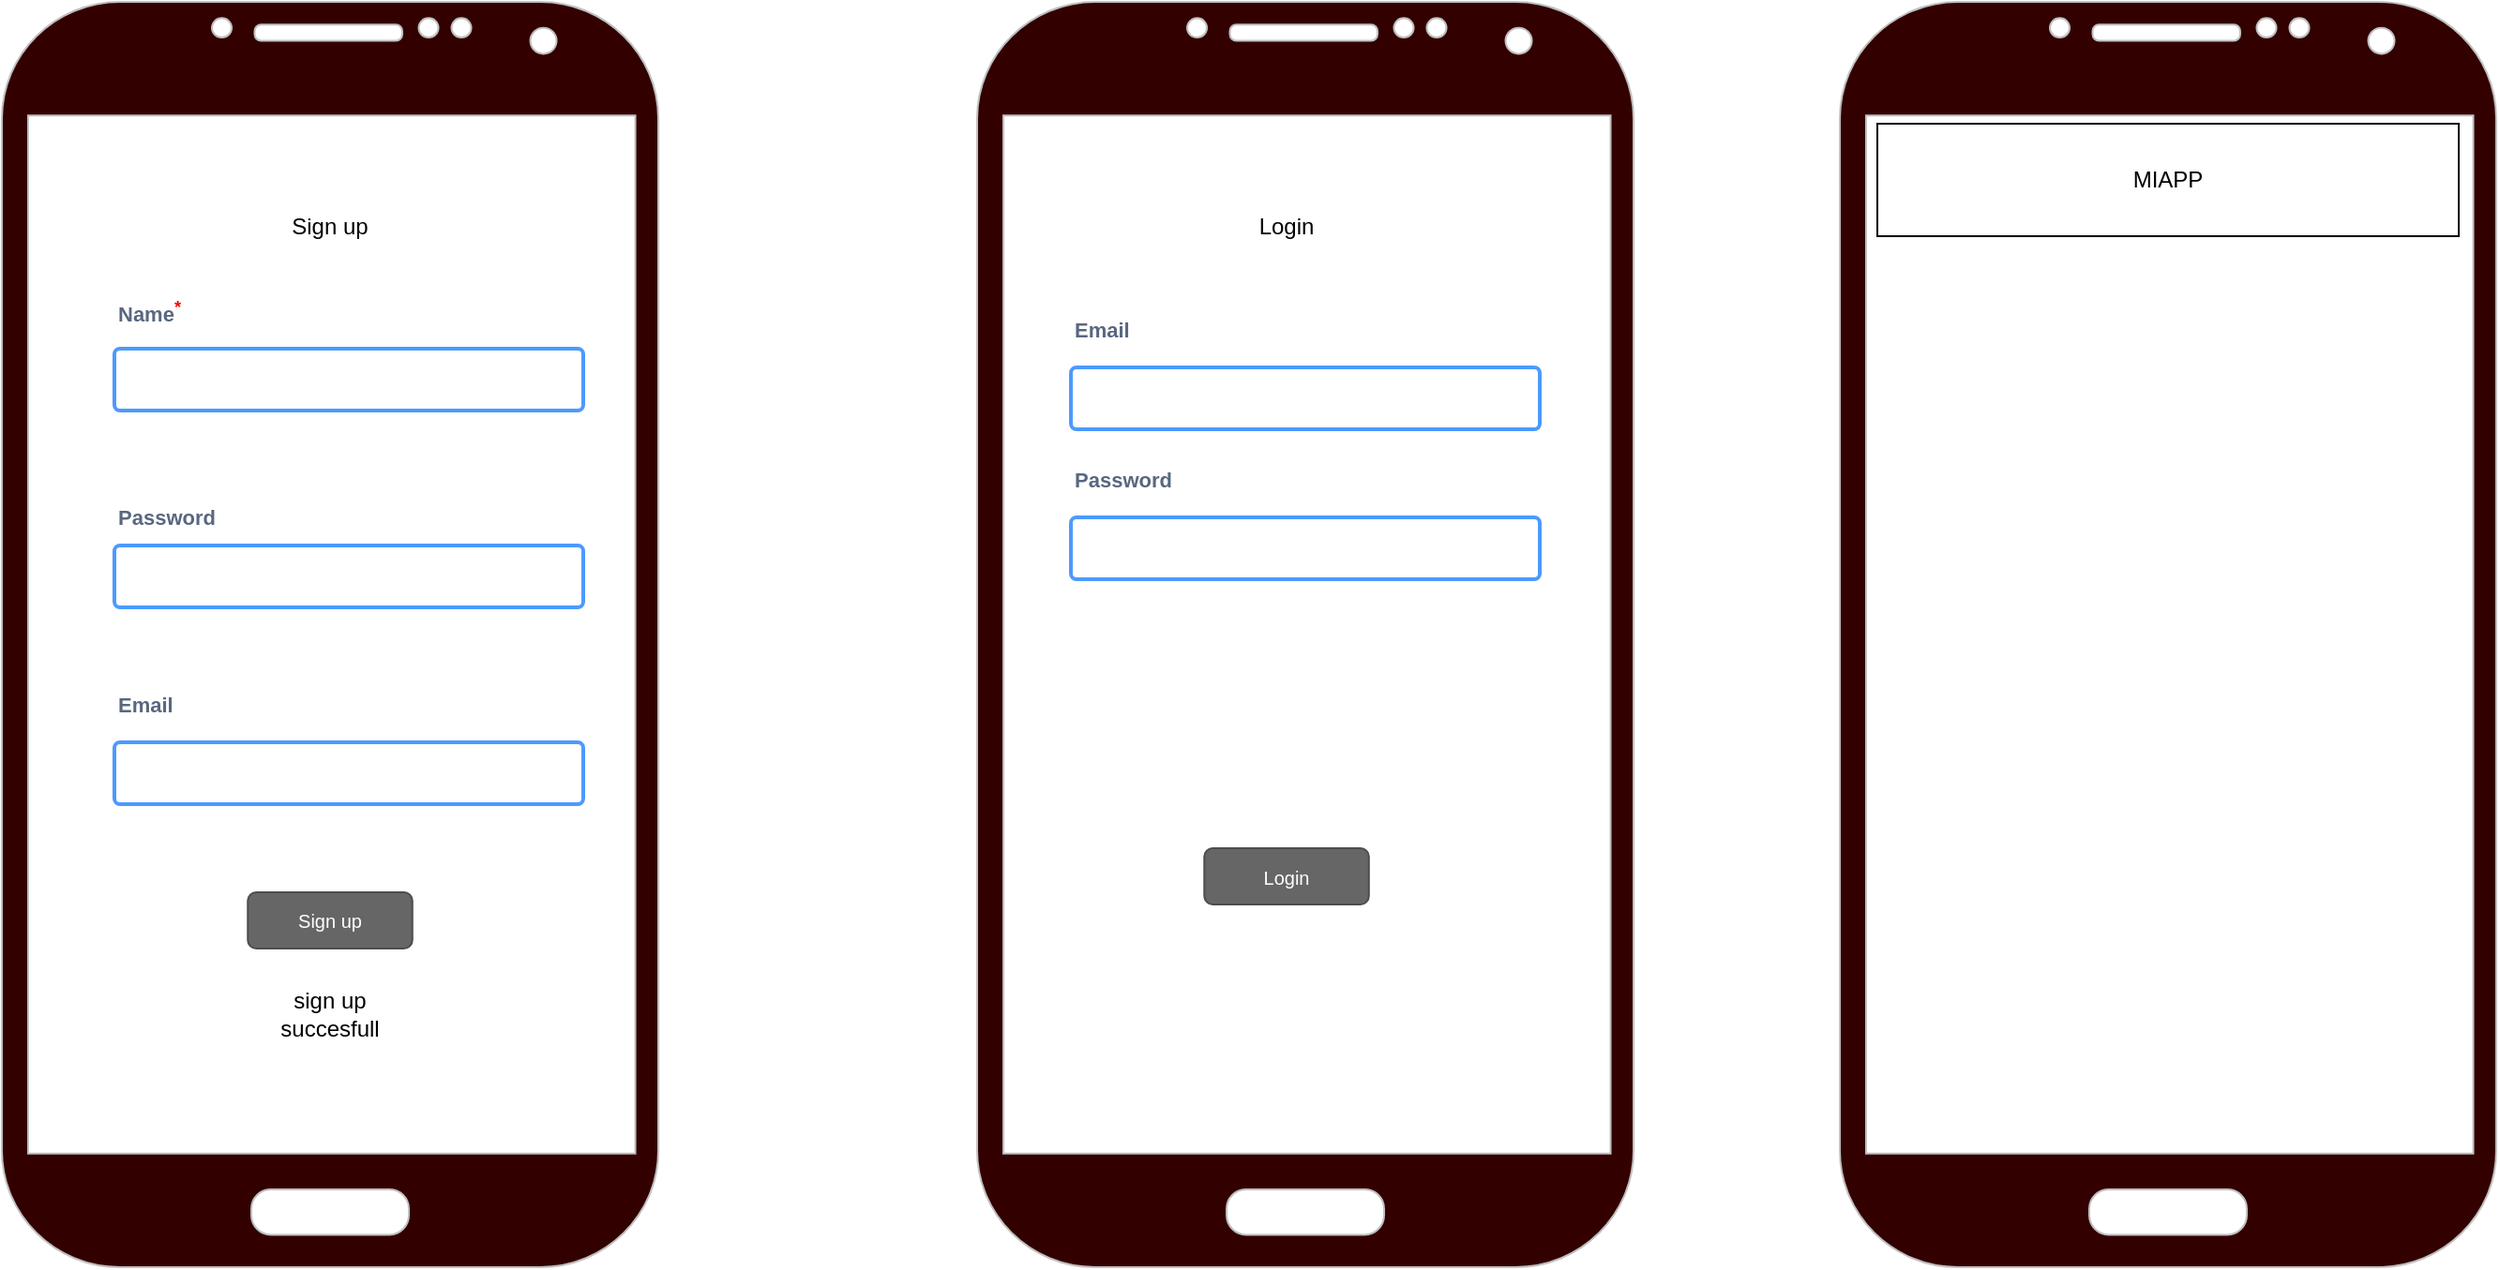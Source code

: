 <mxfile version="26.0.16" pages="2">
  <diagram id="jePEmirGJjCFWZgr9R77" name="register">
    <mxGraphModel dx="1257" dy="666" grid="1" gridSize="10" guides="1" tooltips="1" connect="1" arrows="1" fold="1" page="1" pageScale="1" pageWidth="827" pageHeight="1169" math="0" shadow="0">
      <root>
        <mxCell id="0" />
        <mxCell id="1" parent="0" />
        <mxCell id="0oU7VvRD6Vdt0wbhsqFe-1" value="" style="verticalLabelPosition=bottom;verticalAlign=top;html=1;shadow=0;dashed=0;strokeWidth=1;shape=mxgraph.android.phone2;strokeColor=#c0c0c0;fillColor=light-dark(#330000,var(--ge-dark-color, #121212));" parent="1" vertex="1">
          <mxGeometry x="270.01" y="15" width="350" height="675" as="geometry" />
        </mxCell>
        <mxCell id="I4vPnrvsCS4YJN09SwZR-1" value="Sign up" style="rounded=1;html=1;shadow=0;dashed=0;whiteSpace=wrap;fontSize=10;fillColor=#666666;align=center;strokeColor=#4D4D4D;fontColor=#ffffff;" parent="1" vertex="1">
          <mxGeometry x="401.13" y="490" width="87.75" height="30" as="geometry" />
        </mxCell>
        <mxCell id="I4vPnrvsCS4YJN09SwZR-2" value="Name&lt;sup&gt;&lt;font color=&quot;#ff0000&quot;&gt;*&lt;/font&gt;&lt;/sup&gt;" style="fillColor=none;strokeColor=none;html=1;fontSize=11;fontStyle=0;align=left;fontColor=#596780;fontStyle=1;fontSize=11" parent="1" vertex="1">
          <mxGeometry x="330" y="170" width="240" height="20" as="geometry" />
        </mxCell>
        <mxCell id="I4vPnrvsCS4YJN09SwZR-3" value="" style="rounded=1;arcSize=9;align=left;spacingLeft=5;strokeColor=#4C9AFF;html=1;strokeWidth=2;fontSize=12" parent="1" vertex="1">
          <mxGeometry x="330" y="200" width="250" height="33" as="geometry" />
        </mxCell>
        <mxCell id="I4vPnrvsCS4YJN09SwZR-4" value="Password" style="fillColor=none;strokeColor=none;html=1;fontSize=11;fontStyle=0;align=left;fontColor=#596780;fontStyle=1;fontSize=11" parent="1" vertex="1">
          <mxGeometry x="330" y="280" width="240" height="20" as="geometry" />
        </mxCell>
        <mxCell id="I4vPnrvsCS4YJN09SwZR-5" value="" style="rounded=1;arcSize=9;align=left;spacingLeft=5;strokeColor=#4C9AFF;html=1;strokeWidth=2;fontSize=12" parent="1" vertex="1">
          <mxGeometry x="330" y="305" width="250" height="33" as="geometry" />
        </mxCell>
        <mxCell id="7Zh6l3FUp-JfIekAFlcO-1" value="Sign up" style="text;html=1;align=center;verticalAlign=middle;whiteSpace=wrap;rounded=0;" parent="1" vertex="1">
          <mxGeometry x="415.01" y="120" width="60" height="30" as="geometry" />
        </mxCell>
        <mxCell id="k2nWUoBri2Ow_LevvHqa-4" value="Email" style="fillColor=none;strokeColor=none;html=1;fontSize=11;fontStyle=0;align=left;fontColor=#596780;fontStyle=1;fontSize=11" parent="1" vertex="1">
          <mxGeometry x="330" y="380" width="240" height="20" as="geometry" />
        </mxCell>
        <mxCell id="k2nWUoBri2Ow_LevvHqa-5" value="" style="rounded=1;arcSize=9;align=left;spacingLeft=5;strokeColor=#4C9AFF;html=1;strokeWidth=2;fontSize=12" parent="1" vertex="1">
          <mxGeometry x="330" y="410" width="250" height="33" as="geometry" />
        </mxCell>
        <mxCell id="k2nWUoBri2Ow_LevvHqa-6" value="sign up succesfull" style="text;html=1;align=center;verticalAlign=middle;whiteSpace=wrap;rounded=0;" parent="1" vertex="1">
          <mxGeometry x="415.01" y="540" width="60" height="30" as="geometry" />
        </mxCell>
        <mxCell id="OAgnztjfkMtm-UY70IXR-10" value="" style="verticalLabelPosition=bottom;verticalAlign=top;html=1;shadow=0;dashed=0;strokeWidth=1;shape=mxgraph.android.phone2;strokeColor=#c0c0c0;fillColor=light-dark(#330000,var(--ge-dark-color, #121212));" vertex="1" parent="1">
          <mxGeometry x="790.01" y="15" width="350" height="675" as="geometry" />
        </mxCell>
        <mxCell id="OAgnztjfkMtm-UY70IXR-11" value="Login" style="rounded=1;html=1;shadow=0;dashed=0;whiteSpace=wrap;fontSize=10;fillColor=#666666;align=center;strokeColor=#4D4D4D;fontColor=#ffffff;" vertex="1" parent="1">
          <mxGeometry x="911.14" y="466.5" width="87.75" height="30" as="geometry" />
        </mxCell>
        <mxCell id="OAgnztjfkMtm-UY70IXR-14" value="Password" style="fillColor=none;strokeColor=none;html=1;fontSize=11;fontStyle=0;align=left;fontColor=#596780;fontStyle=1;fontSize=11" vertex="1" parent="1">
          <mxGeometry x="840.01" y="260" width="240" height="20" as="geometry" />
        </mxCell>
        <mxCell id="OAgnztjfkMtm-UY70IXR-15" value="" style="rounded=1;arcSize=9;align=left;spacingLeft=5;strokeColor=#4C9AFF;html=1;strokeWidth=2;fontSize=12" vertex="1" parent="1">
          <mxGeometry x="840.01" y="210" width="250" height="33" as="geometry" />
        </mxCell>
        <mxCell id="OAgnztjfkMtm-UY70IXR-16" value="Login" style="text;html=1;align=center;verticalAlign=middle;whiteSpace=wrap;rounded=0;" vertex="1" parent="1">
          <mxGeometry x="925.02" y="120" width="60" height="30" as="geometry" />
        </mxCell>
        <mxCell id="OAgnztjfkMtm-UY70IXR-17" value="Email" style="fillColor=none;strokeColor=none;html=1;fontSize=11;fontStyle=0;align=left;fontColor=#596780;fontStyle=1;fontSize=11" vertex="1" parent="1">
          <mxGeometry x="840.01" y="180" width="240" height="20" as="geometry" />
        </mxCell>
        <mxCell id="OAgnztjfkMtm-UY70IXR-18" value="" style="rounded=1;arcSize=9;align=left;spacingLeft=5;strokeColor=#4C9AFF;html=1;strokeWidth=2;fontSize=12" vertex="1" parent="1">
          <mxGeometry x="840.01" y="290" width="250" height="33" as="geometry" />
        </mxCell>
        <mxCell id="OAgnztjfkMtm-UY70IXR-22" value="" style="verticalLabelPosition=bottom;verticalAlign=top;html=1;shadow=0;dashed=0;strokeWidth=1;shape=mxgraph.android.phone2;strokeColor=#c0c0c0;fillColor=light-dark(#330000,var(--ge-dark-color, #121212));" vertex="1" parent="1">
          <mxGeometry x="1250" y="15" width="350" height="675" as="geometry" />
        </mxCell>
        <mxCell id="OAgnztjfkMtm-UY70IXR-23" value="MIAPP" style="rounded=0;whiteSpace=wrap;html=1;" vertex="1" parent="1">
          <mxGeometry x="1270" y="80" width="310" height="60" as="geometry" />
        </mxCell>
      </root>
    </mxGraphModel>
  </diagram>
  <diagram name="login" id="vIwNCxG2R3NSsn7bslp3">
    <mxGraphModel dx="1269" dy="648" grid="1" gridSize="10" guides="1" tooltips="1" connect="1" arrows="1" fold="1" page="1" pageScale="1" pageWidth="827" pageHeight="1169" math="0" shadow="0">
      <root>
        <mxCell id="0" />
        <mxCell id="1" parent="0" />
        <mxCell id="fUSSOf62ad5XIPjs2Fev-1" value="" style="verticalLabelPosition=bottom;verticalAlign=top;html=1;shadow=0;dashed=0;strokeWidth=1;shape=mxgraph.android.phone2;strokeColor=#c0c0c0;fillColor=light-dark(#330000,var(--ge-dark-color, #121212));" vertex="1" parent="1">
          <mxGeometry x="270.01" y="15" width="350" height="550" as="geometry" />
        </mxCell>
        <mxCell id="fUSSOf62ad5XIPjs2Fev-3" value="Login" style="rounded=1;html=1;shadow=0;dashed=0;whiteSpace=wrap;fontSize=10;fillColor=#666666;align=center;strokeColor=#4D4D4D;fontColor=#ffffff;" vertex="1" parent="1">
          <mxGeometry x="401.13" y="400" width="87.75" height="30" as="geometry" />
        </mxCell>
        <mxCell id="fUSSOf62ad5XIPjs2Fev-5" value="Login" style="text;html=1;align=center;verticalAlign=middle;whiteSpace=wrap;rounded=0;" vertex="1" parent="1">
          <mxGeometry x="415.01" y="120" width="60" height="30" as="geometry" />
        </mxCell>
        <mxCell id="fUSSOf62ad5XIPjs2Fev-8" value="Name&lt;sup&gt;&lt;font color=&quot;#ff0000&quot;&gt;*&lt;/font&gt;&lt;/sup&gt;" style="fillColor=none;strokeColor=none;html=1;fontSize=11;fontStyle=0;align=left;fontColor=#596780;fontStyle=1;fontSize=11" vertex="1" parent="1">
          <mxGeometry x="330" y="170" width="240" height="20" as="geometry" />
        </mxCell>
        <mxCell id="fUSSOf62ad5XIPjs2Fev-9" value="" style="rounded=1;arcSize=9;align=left;spacingLeft=5;strokeColor=#4C9AFF;html=1;strokeWidth=2;fontSize=12" vertex="1" parent="1">
          <mxGeometry x="330" y="200" width="250" height="33" as="geometry" />
        </mxCell>
        <mxCell id="fUSSOf62ad5XIPjs2Fev-10" value="Password" style="fillColor=none;strokeColor=none;html=1;fontSize=11;fontStyle=0;align=left;fontColor=#596780;fontStyle=1;fontSize=11" vertex="1" parent="1">
          <mxGeometry x="330" y="280" width="240" height="20" as="geometry" />
        </mxCell>
        <mxCell id="fUSSOf62ad5XIPjs2Fev-11" value="" style="rounded=1;arcSize=9;align=left;spacingLeft=5;strokeColor=#4C9AFF;html=1;strokeWidth=2;fontSize=12" vertex="1" parent="1">
          <mxGeometry x="330" y="305" width="250" height="33" as="geometry" />
        </mxCell>
        <mxCell id="Mmde09NxmE_c7Ciw0Ihp-1" value="login succesfull" style="text;html=1;align=center;verticalAlign=middle;whiteSpace=wrap;rounded=0;" vertex="1" parent="1">
          <mxGeometry x="415.01" y="450" width="60" height="30" as="geometry" />
        </mxCell>
      </root>
    </mxGraphModel>
  </diagram>
</mxfile>

